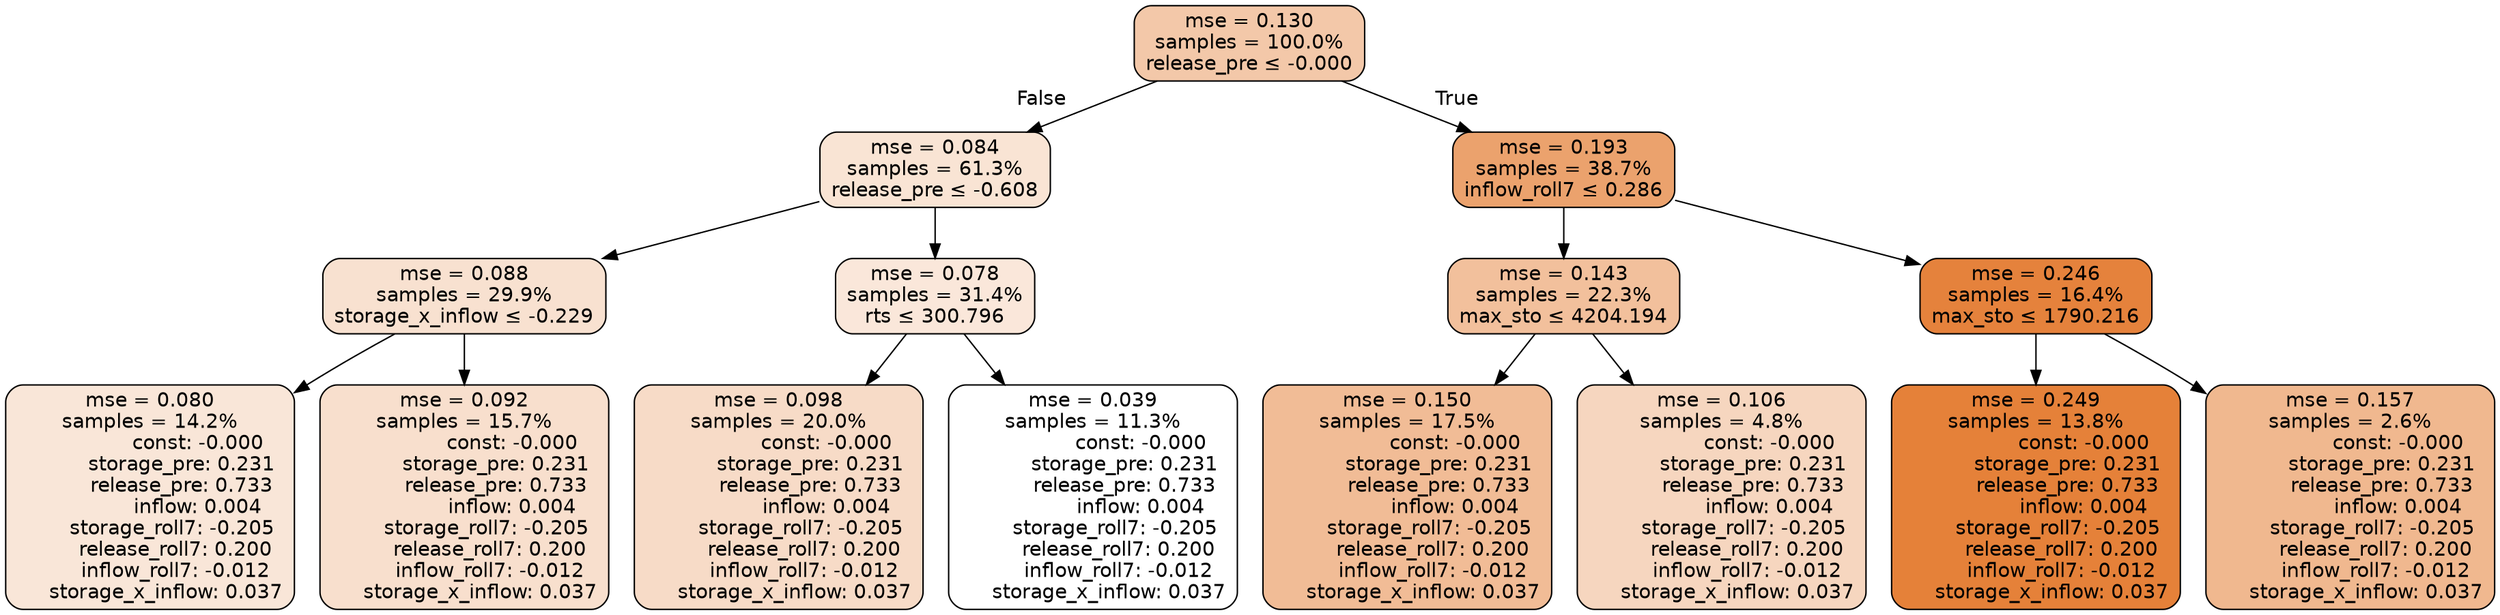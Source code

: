 digraph tree {
node [shape=rectangle, style="filled, rounded", color="black", fontname=helvetica] ;
edge [fontname=helvetica] ;
	"0" [label="mse = 0.130
samples = 100.0%
release_pre &le; -0.000", fillcolor="#f3c8a9"]
	"1" [label="mse = 0.084
samples = 61.3%
release_pre &le; -0.608", fillcolor="#f9e4d4"]
	"2" [label="mse = 0.088
samples = 29.9%
storage_x_inflow &le; -0.229", fillcolor="#f8e1d0"]
	"3" [label="mse = 0.080
samples = 14.2%
               const: -0.000
          storage_pre: 0.231
          release_pre: 0.733
               inflow: 0.004
       storage_roll7: -0.205
        release_roll7: 0.200
        inflow_roll7: -0.012
     storage_x_inflow: 0.037", fillcolor="#f9e6d8"]
	"4" [label="mse = 0.092
samples = 15.7%
               const: -0.000
          storage_pre: 0.231
          release_pre: 0.733
               inflow: 0.004
       storage_roll7: -0.205
        release_roll7: 0.200
        inflow_roll7: -0.012
     storage_x_inflow: 0.037", fillcolor="#f8dfcd"]
	"5" [label="mse = 0.078
samples = 31.4%
rts &le; 300.796", fillcolor="#fae7da"]
	"6" [label="mse = 0.098
samples = 20.0%
               const: -0.000
          storage_pre: 0.231
          release_pre: 0.733
               inflow: 0.004
       storage_roll7: -0.205
        release_roll7: 0.200
        inflow_roll7: -0.012
     storage_x_inflow: 0.037", fillcolor="#f7dbc7"]
	"7" [label="mse = 0.039
samples = 11.3%
               const: -0.000
          storage_pre: 0.231
          release_pre: 0.733
               inflow: 0.004
       storage_roll7: -0.205
        release_roll7: 0.200
        inflow_roll7: -0.012
     storage_x_inflow: 0.037", fillcolor="#ffffff"]
	"8" [label="mse = 0.193
samples = 38.7%
inflow_roll7 &le; 0.286", fillcolor="#eba26d"]
	"9" [label="mse = 0.143
samples = 22.3%
max_sto &le; 4204.194", fillcolor="#f2c09c"]
	"10" [label="mse = 0.150
samples = 17.5%
               const: -0.000
          storage_pre: 0.231
          release_pre: 0.733
               inflow: 0.004
       storage_roll7: -0.205
        release_roll7: 0.200
        inflow_roll7: -0.012
     storage_x_inflow: 0.037", fillcolor="#f1bc96"]
	"11" [label="mse = 0.106
samples = 4.8%
               const: -0.000
          storage_pre: 0.231
          release_pre: 0.733
               inflow: 0.004
       storage_roll7: -0.205
        release_roll7: 0.200
        inflow_roll7: -0.012
     storage_x_inflow: 0.037", fillcolor="#f6d6bf"]
	"12" [label="mse = 0.246
samples = 16.4%
max_sto &le; 1790.216", fillcolor="#e5823c"]
	"13" [label="mse = 0.249
samples = 13.8%
               const: -0.000
          storage_pre: 0.231
          release_pre: 0.733
               inflow: 0.004
       storage_roll7: -0.205
        release_roll7: 0.200
        inflow_roll7: -0.012
     storage_x_inflow: 0.037", fillcolor="#e58139"]
	"14" [label="mse = 0.157
samples = 2.6%
               const: -0.000
          storage_pre: 0.231
          release_pre: 0.733
               inflow: 0.004
       storage_roll7: -0.205
        release_roll7: 0.200
        inflow_roll7: -0.012
     storage_x_inflow: 0.037", fillcolor="#f0b88f"]

	"0" -> "1" [labeldistance=2.5, labelangle=45, headlabel="False"]
	"1" -> "2"
	"2" -> "3"
	"2" -> "4"
	"1" -> "5"
	"5" -> "6"
	"5" -> "7"
	"0" -> "8" [labeldistance=2.5, labelangle=-45, headlabel="True"]
	"8" -> "9"
	"9" -> "10"
	"9" -> "11"
	"8" -> "12"
	"12" -> "13"
	"12" -> "14"
}